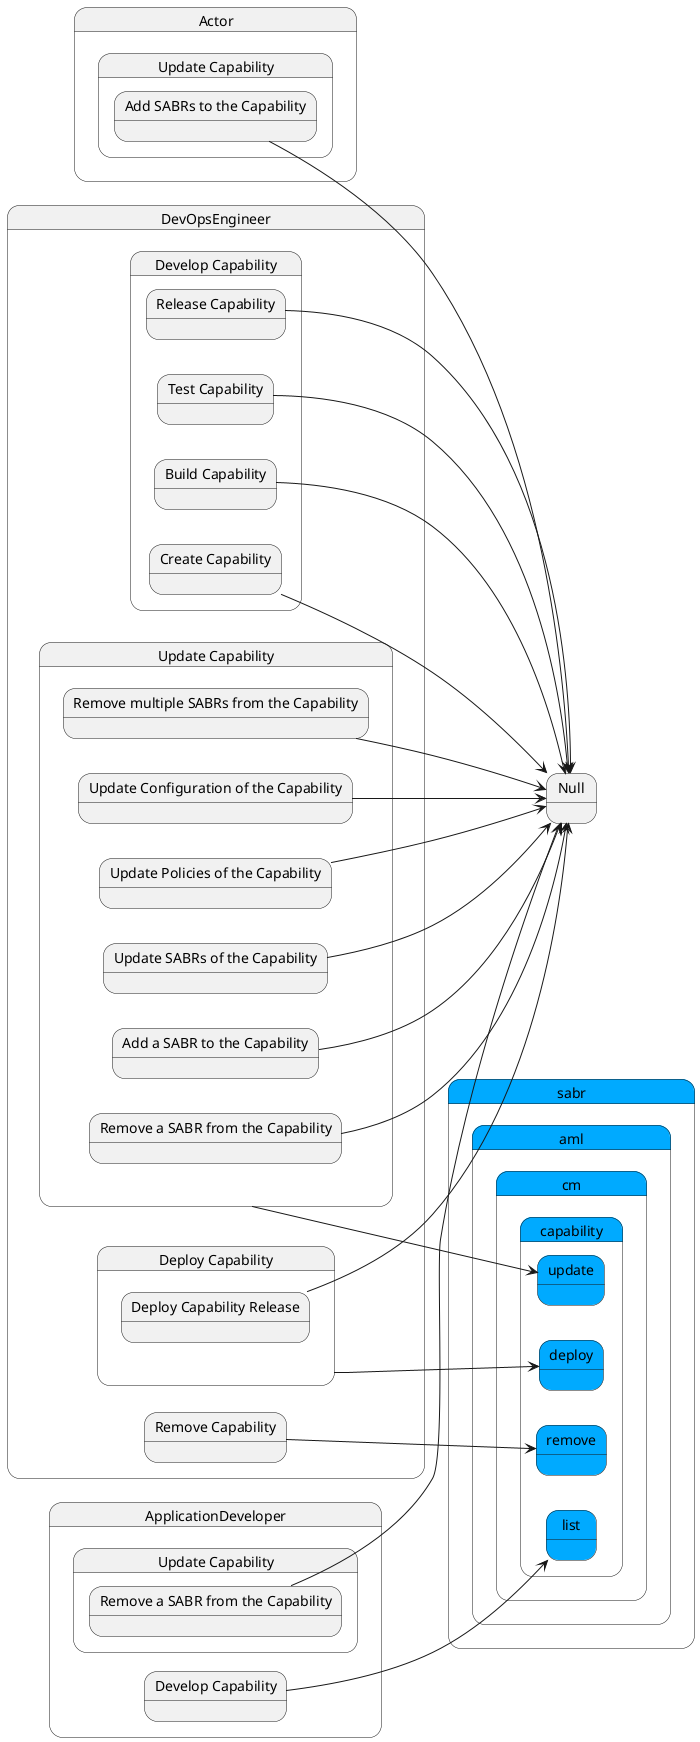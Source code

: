 @startuml
left to right direction



state "DevOpsEngineer" as DevOpsEngineer {
    state "Deploy Capability" as DevOpsEngineerDeployCapability {
    }
}
state "sabr" as sabr #00aaff {
state "aml" as sabraml #00aaff {
state "cm" as sabramlcm #00aaff {
state "capability" as sabramlcmcapability #00aaff {
state "deploy" as sabramlcmcapabilitydeploy #00aaff {
}
}
}
}
}

DevOpsEngineerDeployCapability --> sabramlcmcapabilitydeploy


    state "DevOpsEngineer" as DevOpsEngineer {
        state "Deploy Capability" as DevOpsEngineerDeployCapability {
            state "Deploy Capability Release" as DevOpsEngineerDeployCapabilityDeployCapabilityRelease {
            }
        }
    }
    
    DevOpsEngineerDeployCapabilityDeployCapabilityRelease --> Null
    
 
 
state "Application Developer" as ApplicationDeveloper {
    state "Develop Capability" as ApplicationDeveloperDevelopCapability {
    }
}
state "sabr" as sabr #00aaff {
state "aml" as sabraml #00aaff {
state "cm" as sabramlcm #00aaff {
state "capability" as sabramlcmcapability #00aaff {
state "list" as sabramlcmcapabilitylist #00aaff {
}
}
}
}
}

ApplicationDeveloperDevelopCapability --> sabramlcmcapabilitylist


    state "DevOpsEngineer" as DevOpsEngineer {
        state "Develop Capability" as DevOpsEngineerDevelopCapability {
            state "Build Capability" as DevOpsEngineerDevelopCapabilityBuildCapability {
            }
        }
    }
    
    DevOpsEngineerDevelopCapabilityBuildCapability --> Null
    
 
    state "DevOpsEngineer" as DevOpsEngineer {
        state "Develop Capability" as DevOpsEngineerDevelopCapability {
            state "Create Capability" as DevOpsEngineerDevelopCapabilityCreateCapability {
            }
        }
    }
    
    DevOpsEngineerDevelopCapabilityCreateCapability --> Null
    
 
    state "DevOpsEngineer" as DevOpsEngineer {
        state "Develop Capability" as DevOpsEngineerDevelopCapability {
            state "Release Capability" as DevOpsEngineerDevelopCapabilityReleaseCapability {
            }
        }
    }
    
    DevOpsEngineerDevelopCapabilityReleaseCapability --> Null
    
 
    state "DevOpsEngineer" as DevOpsEngineer {
        state "Develop Capability" as DevOpsEngineerDevelopCapability {
            state "Test Capability" as DevOpsEngineerDevelopCapabilityTestCapability {
            }
        }
    }
    
    DevOpsEngineerDevelopCapabilityTestCapability --> Null
    
 
 
state "DevOpsEngineer" as DevOpsEngineer {
    state "Remove Capability" as DevOpsEngineerRemoveCapability {
    }
}
state "sabr" as sabr #00aaff {
state "aml" as sabraml #00aaff {
state "cm" as sabramlcm #00aaff {
state "capability" as sabramlcmcapability #00aaff {
state "remove" as sabramlcmcapabilityremove #00aaff {
}
}
}
}
}

DevOpsEngineerRemoveCapability --> sabramlcmcapabilityremove


 
state "DevOpsEngineer" as DevOpsEngineer {
    state "Update Capability" as DevOpsEngineerUpdateCapability {
    }
}
state "sabr" as sabr #00aaff {
state "aml" as sabraml #00aaff {
state "cm" as sabramlcm #00aaff {
state "capability" as sabramlcmcapability #00aaff {
state "update" as sabramlcmcapabilityupdate #00aaff {
}
}
}
}
}

DevOpsEngineerUpdateCapability --> sabramlcmcapabilityupdate


    state "DevOpsEngineer" as DevOpsEngineer {
        state "Update Capability" as DevOpsEngineerUpdateCapability {
            state "Add a SABR to the Capability" as DevOpsEngineerUpdateCapabilityAddaSABRtotheCapability {
            }
        }
    }
    
    DevOpsEngineerUpdateCapabilityAddaSABRtotheCapability --> Null
    
 
    state "Actor" as Actor {
        state "Update Capability" as ActorUpdateCapability {
            state "Add SABRs to the Capability" as ActorUpdateCapabilityAddSABRstotheCapability {
            }
        }
    }
    
    ActorUpdateCapabilityAddSABRstotheCapability --> Null
    
 
    state "DevOpsEngineer" as DevOpsEngineer {
        state "Update Capability" as DevOpsEngineerUpdateCapability {
            state "Remove a SABR from the Capability" as DevOpsEngineerUpdateCapabilityRemoveaSABRfromtheCapability {
            }
        }
    }
    
    DevOpsEngineerUpdateCapabilityRemoveaSABRfromtheCapability --> Null
    
    state "ApplicationDeveloper" as ApplicationDeveloper {
        state "Update Capability" as ApplicationDeveloperUpdateCapability {
            state "Remove a SABR from the Capability" as ApplicationDeveloperUpdateCapabilityRemoveaSABRfromtheCapability {
            }
        }
    }
    
    ApplicationDeveloperUpdateCapabilityRemoveaSABRfromtheCapability --> Null
    
 
    state "DevOpsEngineer" as DevOpsEngineer {
        state "Update Capability" as DevOpsEngineerUpdateCapability {
            state "Remove multiple SABRs from the Capability" as DevOpsEngineerUpdateCapabilityRemovemultipleSABRsfromtheCapability {
            }
        }
    }
    
    DevOpsEngineerUpdateCapabilityRemovemultipleSABRsfromtheCapability --> Null
    
 
    state "DevOpsEngineer" as DevOpsEngineer {
        state "Update Capability" as DevOpsEngineerUpdateCapability {
            state "Update Configuration of the Capability" as DevOpsEngineerUpdateCapabilityUpdateConfigurationoftheCapability {
            }
        }
    }
    
    DevOpsEngineerUpdateCapabilityUpdateConfigurationoftheCapability --> Null
    
 
    state "DevOpsEngineer" as DevOpsEngineer {
        state "Update Capability" as DevOpsEngineerUpdateCapability {
            state "Update Policies of the Capability" as DevOpsEngineerUpdateCapabilityUpdatePoliciesoftheCapability {
            }
        }
    }
    
    DevOpsEngineerUpdateCapabilityUpdatePoliciesoftheCapability --> Null
    
 
    state "DevOpsEngineer" as DevOpsEngineer {
        state "Update Capability" as DevOpsEngineerUpdateCapability {
            state "Update SABRs of the Capability" as DevOpsEngineerUpdateCapabilityUpdateSABRsoftheCapability {
            }
        }
    }
    
    DevOpsEngineerUpdateCapabilityUpdateSABRsoftheCapability --> Null
    
 
 

@enduml
